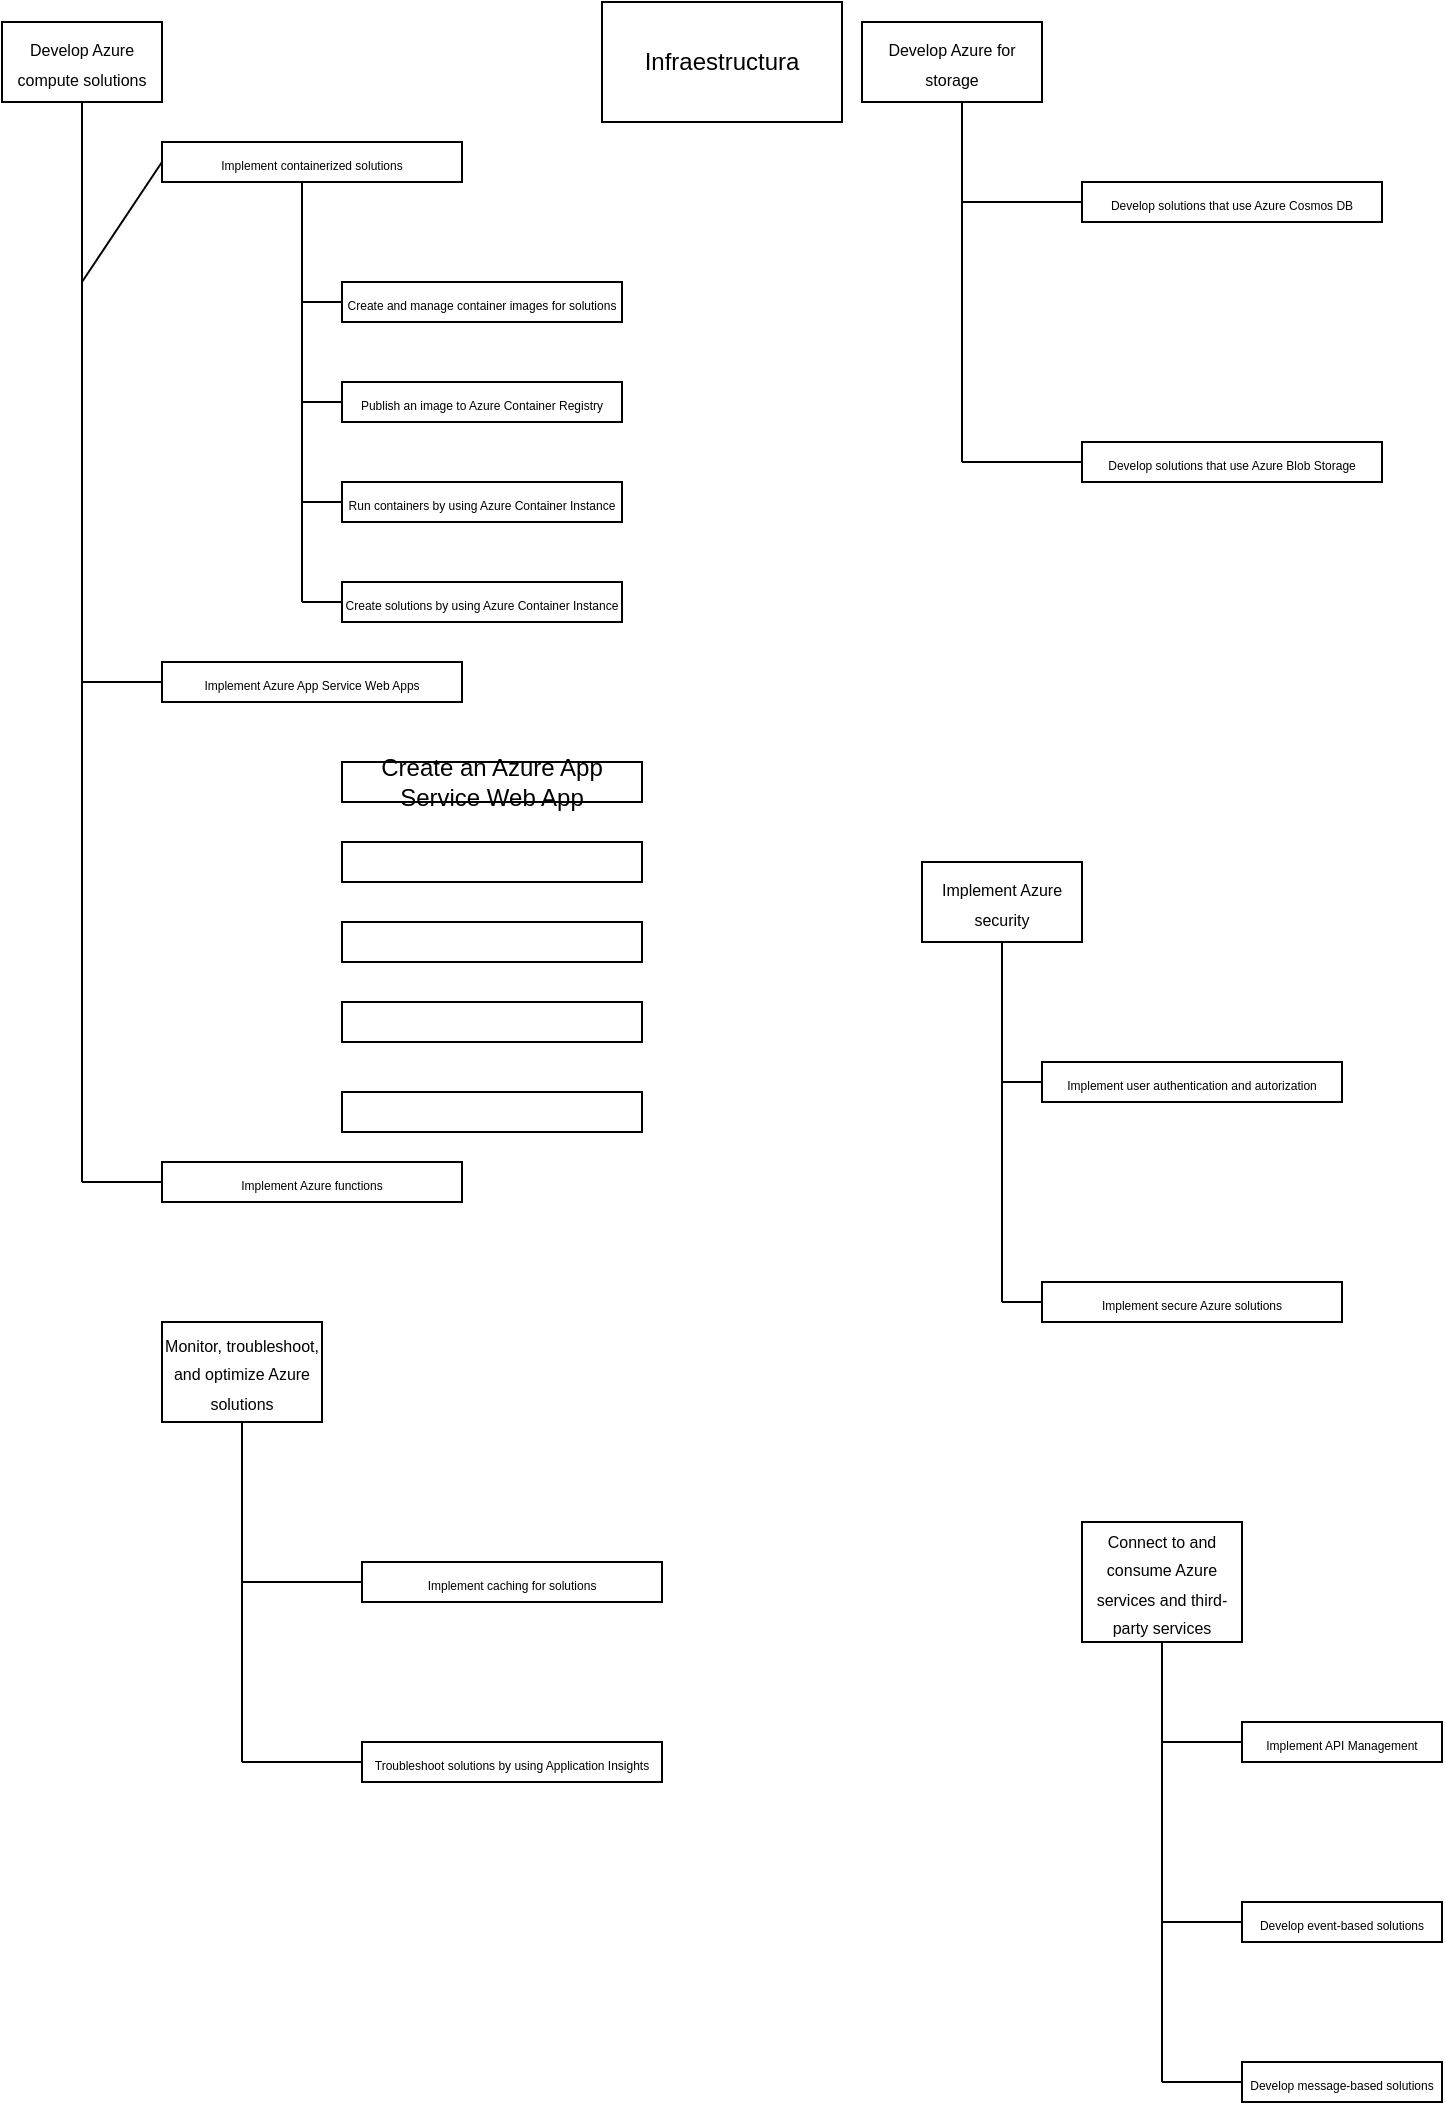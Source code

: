 <mxfile version="21.6.8" type="github">
  <diagram id="a45cf8ec-cd66-6f27-3ac3-be6e809c9e4a" name="Page-1">
    <mxGraphModel dx="819" dy="439" grid="1" gridSize="10" guides="1" tooltips="1" connect="1" arrows="1" fold="1" page="1" pageScale="1" pageWidth="827" pageHeight="1169" background="none" math="0" shadow="0">
      <root>
        <mxCell id="0" />
        <mxCell id="1" parent="0" />
        <mxCell id="F5sXXvqvMpIU_v0tdctw-172" value="Infraestructura" style="rounded=0;whiteSpace=wrap;html=1;" vertex="1" parent="1">
          <mxGeometry x="340" y="30" width="120" height="60" as="geometry" />
        </mxCell>
        <mxCell id="F5sXXvqvMpIU_v0tdctw-174" value="&lt;font style=&quot;font-size: 8px;&quot;&gt;Implement Azure security&lt;/font&gt;" style="rounded=0;whiteSpace=wrap;html=1;" vertex="1" parent="1">
          <mxGeometry x="500" y="460" width="80" height="40" as="geometry" />
        </mxCell>
        <mxCell id="F5sXXvqvMpIU_v0tdctw-175" value="&lt;font style=&quot;font-size: 8px;&quot;&gt;Monitor, troubleshoot, and optimize Azure solutions&lt;/font&gt;" style="rounded=0;whiteSpace=wrap;html=1;" vertex="1" parent="1">
          <mxGeometry x="120" y="690" width="80" height="50" as="geometry" />
        </mxCell>
        <mxCell id="F5sXXvqvMpIU_v0tdctw-176" value="&lt;font style=&quot;font-size: 8px;&quot;&gt;Develop Azure compute solutions&lt;/font&gt;" style="rounded=0;whiteSpace=wrap;html=1;" vertex="1" parent="1">
          <mxGeometry x="40" y="40" width="80" height="40" as="geometry" />
        </mxCell>
        <mxCell id="F5sXXvqvMpIU_v0tdctw-177" value="&lt;font style=&quot;font-size: 8px;&quot;&gt;Connect to and consume Azure services and third-party services&lt;/font&gt;" style="rounded=0;whiteSpace=wrap;html=1;" vertex="1" parent="1">
          <mxGeometry x="580" y="790" width="80" height="60" as="geometry" />
        </mxCell>
        <mxCell id="F5sXXvqvMpIU_v0tdctw-178" value="&lt;font style=&quot;font-size: 8px;&quot;&gt;Develop Azure for storage&lt;/font&gt;" style="rounded=0;whiteSpace=wrap;html=1;" vertex="1" parent="1">
          <mxGeometry x="470" y="40" width="90" height="40" as="geometry" />
        </mxCell>
        <mxCell id="F5sXXvqvMpIU_v0tdctw-179" value="&lt;font style=&quot;font-size: 6px;&quot;&gt;Implement containerized solutions&lt;/font&gt;" style="rounded=0;whiteSpace=wrap;html=1;" vertex="1" parent="1">
          <mxGeometry x="120" y="100" width="150" height="20" as="geometry" />
        </mxCell>
        <mxCell id="F5sXXvqvMpIU_v0tdctw-181" value="&lt;font style=&quot;font-size: 6px;&quot;&gt;Implement Azure App Service Web Apps&lt;/font&gt;" style="rounded=0;whiteSpace=wrap;html=1;" vertex="1" parent="1">
          <mxGeometry x="120" y="360" width="150" height="20" as="geometry" />
        </mxCell>
        <mxCell id="F5sXXvqvMpIU_v0tdctw-182" value="&lt;font style=&quot;font-size: 6px;&quot;&gt;Implement Azure functions&lt;/font&gt;" style="rounded=0;whiteSpace=wrap;html=1;" vertex="1" parent="1">
          <mxGeometry x="120" y="610" width="150" height="20" as="geometry" />
        </mxCell>
        <mxCell id="F5sXXvqvMpIU_v0tdctw-183" value="" style="endArrow=none;html=1;rounded=0;entryX=0.5;entryY=1;entryDx=0;entryDy=0;" edge="1" parent="1" target="F5sXXvqvMpIU_v0tdctw-176">
          <mxGeometry width="50" height="50" relative="1" as="geometry">
            <mxPoint x="80" y="620" as="sourcePoint" />
            <mxPoint x="60" y="130" as="targetPoint" />
          </mxGeometry>
        </mxCell>
        <mxCell id="F5sXXvqvMpIU_v0tdctw-184" value="" style="endArrow=none;html=1;rounded=0;entryX=0;entryY=0.5;entryDx=0;entryDy=0;" edge="1" parent="1" target="F5sXXvqvMpIU_v0tdctw-181">
          <mxGeometry width="50" height="50" relative="1" as="geometry">
            <mxPoint x="80" y="370" as="sourcePoint" />
            <mxPoint x="260" y="180" as="targetPoint" />
          </mxGeometry>
        </mxCell>
        <mxCell id="F5sXXvqvMpIU_v0tdctw-186" value="" style="endArrow=none;html=1;rounded=0;entryX=0;entryY=0.5;entryDx=0;entryDy=0;" edge="1" parent="1" target="F5sXXvqvMpIU_v0tdctw-179">
          <mxGeometry width="50" height="50" relative="1" as="geometry">
            <mxPoint x="80" y="170" as="sourcePoint" />
            <mxPoint x="260" y="180" as="targetPoint" />
          </mxGeometry>
        </mxCell>
        <mxCell id="F5sXXvqvMpIU_v0tdctw-188" value="" style="endArrow=none;html=1;rounded=0;entryX=0;entryY=0.5;entryDx=0;entryDy=0;" edge="1" parent="1" target="F5sXXvqvMpIU_v0tdctw-182">
          <mxGeometry width="50" height="50" relative="1" as="geometry">
            <mxPoint x="80" y="620" as="sourcePoint" />
            <mxPoint x="100" y="249.76" as="targetPoint" />
          </mxGeometry>
        </mxCell>
        <mxCell id="F5sXXvqvMpIU_v0tdctw-190" value="&lt;font style=&quot;font-size: 6px;&quot;&gt;Develop solutions that use Azure Cosmos DB&lt;/font&gt;" style="rounded=0;whiteSpace=wrap;html=1;" vertex="1" parent="1">
          <mxGeometry x="580" y="120" width="150" height="20" as="geometry" />
        </mxCell>
        <mxCell id="F5sXXvqvMpIU_v0tdctw-191" value="&lt;font style=&quot;font-size: 6px;&quot;&gt;Develop solutions that use Azure Blob Storage&lt;/font&gt;" style="rounded=0;whiteSpace=wrap;html=1;" vertex="1" parent="1">
          <mxGeometry x="580" y="250" width="150" height="20" as="geometry" />
        </mxCell>
        <mxCell id="F5sXXvqvMpIU_v0tdctw-195" value="" style="endArrow=none;html=1;rounded=0;exitX=0;exitY=0.5;exitDx=0;exitDy=0;" edge="1" parent="1" source="F5sXXvqvMpIU_v0tdctw-191">
          <mxGeometry width="50" height="50" relative="1" as="geometry">
            <mxPoint x="470" y="270" as="sourcePoint" />
            <mxPoint x="520" y="260" as="targetPoint" />
          </mxGeometry>
        </mxCell>
        <mxCell id="F5sXXvqvMpIU_v0tdctw-197" value="" style="endArrow=none;html=1;rounded=0;entryX=0;entryY=0.5;entryDx=0;entryDy=0;" edge="1" parent="1" target="F5sXXvqvMpIU_v0tdctw-190">
          <mxGeometry width="50" height="50" relative="1" as="geometry">
            <mxPoint x="520" y="130" as="sourcePoint" />
            <mxPoint x="520" y="220" as="targetPoint" />
          </mxGeometry>
        </mxCell>
        <mxCell id="F5sXXvqvMpIU_v0tdctw-198" value="" style="endArrow=none;html=1;rounded=0;entryX=0.5;entryY=1;entryDx=0;entryDy=0;" edge="1" parent="1">
          <mxGeometry width="50" height="50" relative="1" as="geometry">
            <mxPoint x="520" y="260" as="sourcePoint" />
            <mxPoint x="520" y="80" as="targetPoint" />
          </mxGeometry>
        </mxCell>
        <mxCell id="F5sXXvqvMpIU_v0tdctw-200" value="&lt;font style=&quot;font-size: 6px;&quot;&gt;Implement secure Azure solutions&lt;/font&gt;" style="rounded=0;whiteSpace=wrap;html=1;" vertex="1" parent="1">
          <mxGeometry x="560" y="670" width="150" height="20" as="geometry" />
        </mxCell>
        <mxCell id="F5sXXvqvMpIU_v0tdctw-201" value="&lt;font style=&quot;font-size: 6px;&quot;&gt;Implement user authentication and autorization&lt;/font&gt;" style="rounded=0;whiteSpace=wrap;html=1;" vertex="1" parent="1">
          <mxGeometry x="560" y="560" width="150" height="20" as="geometry" />
        </mxCell>
        <mxCell id="F5sXXvqvMpIU_v0tdctw-202" value="" style="endArrow=none;html=1;rounded=0;entryX=0.5;entryY=1;entryDx=0;entryDy=0;" edge="1" parent="1" target="F5sXXvqvMpIU_v0tdctw-174">
          <mxGeometry width="50" height="50" relative="1" as="geometry">
            <mxPoint x="540" y="680" as="sourcePoint" />
            <mxPoint x="430" y="460" as="targetPoint" />
          </mxGeometry>
        </mxCell>
        <mxCell id="F5sXXvqvMpIU_v0tdctw-203" value="" style="endArrow=none;html=1;rounded=0;entryX=0;entryY=0.5;entryDx=0;entryDy=0;" edge="1" parent="1" target="F5sXXvqvMpIU_v0tdctw-201">
          <mxGeometry width="50" height="50" relative="1" as="geometry">
            <mxPoint x="540" y="570" as="sourcePoint" />
            <mxPoint x="430" y="460" as="targetPoint" />
          </mxGeometry>
        </mxCell>
        <mxCell id="F5sXXvqvMpIU_v0tdctw-204" value="" style="endArrow=none;html=1;rounded=0;entryX=0;entryY=0.5;entryDx=0;entryDy=0;" edge="1" parent="1" target="F5sXXvqvMpIU_v0tdctw-200">
          <mxGeometry width="50" height="50" relative="1" as="geometry">
            <mxPoint x="540" y="680" as="sourcePoint" />
            <mxPoint x="430" y="460" as="targetPoint" />
          </mxGeometry>
        </mxCell>
        <mxCell id="F5sXXvqvMpIU_v0tdctw-207" value="&lt;font style=&quot;font-size: 6px;&quot;&gt;Troubleshoot solutions by using Application Insights&lt;/font&gt;" style="rounded=0;whiteSpace=wrap;html=1;" vertex="1" parent="1">
          <mxGeometry x="220" y="900" width="150" height="20" as="geometry" />
        </mxCell>
        <mxCell id="F5sXXvqvMpIU_v0tdctw-208" value="&lt;font style=&quot;font-size: 6px;&quot;&gt;Implement caching for solutions&lt;/font&gt;" style="rounded=0;whiteSpace=wrap;html=1;" vertex="1" parent="1">
          <mxGeometry x="220" y="810" width="150" height="20" as="geometry" />
        </mxCell>
        <mxCell id="F5sXXvqvMpIU_v0tdctw-209" value="" style="endArrow=none;html=1;rounded=0;entryX=0;entryY=0.5;entryDx=0;entryDy=0;" edge="1" parent="1" target="F5sXXvqvMpIU_v0tdctw-208">
          <mxGeometry width="50" height="50" relative="1" as="geometry">
            <mxPoint x="160" y="820" as="sourcePoint" />
            <mxPoint x="180" y="630" as="targetPoint" />
          </mxGeometry>
        </mxCell>
        <mxCell id="F5sXXvqvMpIU_v0tdctw-210" value="" style="endArrow=none;html=1;rounded=0;entryX=0;entryY=0.5;entryDx=0;entryDy=0;" edge="1" parent="1" target="F5sXXvqvMpIU_v0tdctw-207">
          <mxGeometry width="50" height="50" relative="1" as="geometry">
            <mxPoint x="160" y="910" as="sourcePoint" />
            <mxPoint x="180" y="630" as="targetPoint" />
          </mxGeometry>
        </mxCell>
        <mxCell id="F5sXXvqvMpIU_v0tdctw-211" value="" style="endArrow=none;html=1;rounded=0;entryX=0.5;entryY=1;entryDx=0;entryDy=0;" edge="1" parent="1" target="F5sXXvqvMpIU_v0tdctw-175">
          <mxGeometry width="50" height="50" relative="1" as="geometry">
            <mxPoint x="160" y="910" as="sourcePoint" />
            <mxPoint x="180" y="630" as="targetPoint" />
          </mxGeometry>
        </mxCell>
        <mxCell id="F5sXXvqvMpIU_v0tdctw-212" value="&lt;font style=&quot;font-size: 6px;&quot;&gt;Implement API Management&lt;/font&gt;" style="rounded=0;whiteSpace=wrap;html=1;" vertex="1" parent="1">
          <mxGeometry x="660" y="890" width="100" height="20" as="geometry" />
        </mxCell>
        <mxCell id="F5sXXvqvMpIU_v0tdctw-213" value="&lt;font style=&quot;font-size: 6px;&quot;&gt;Develop event-based solutions&lt;/font&gt;" style="rounded=0;whiteSpace=wrap;html=1;" vertex="1" parent="1">
          <mxGeometry x="660" y="980" width="100" height="20" as="geometry" />
        </mxCell>
        <mxCell id="F5sXXvqvMpIU_v0tdctw-214" value="&lt;font style=&quot;font-size: 6px;&quot;&gt;Develop message-based solutions&lt;/font&gt;" style="rounded=0;whiteSpace=wrap;html=1;" vertex="1" parent="1">
          <mxGeometry x="660" y="1060" width="100" height="20" as="geometry" />
        </mxCell>
        <mxCell id="F5sXXvqvMpIU_v0tdctw-215" value="" style="endArrow=none;html=1;rounded=0;entryX=0.5;entryY=1;entryDx=0;entryDy=0;" edge="1" parent="1" target="F5sXXvqvMpIU_v0tdctw-177">
          <mxGeometry width="50" height="50" relative="1" as="geometry">
            <mxPoint x="620" y="1070" as="sourcePoint" />
            <mxPoint x="660" y="660" as="targetPoint" />
          </mxGeometry>
        </mxCell>
        <mxCell id="F5sXXvqvMpIU_v0tdctw-216" value="" style="endArrow=none;html=1;rounded=0;entryX=0;entryY=0.5;entryDx=0;entryDy=0;" edge="1" parent="1" target="F5sXXvqvMpIU_v0tdctw-212">
          <mxGeometry width="50" height="50" relative="1" as="geometry">
            <mxPoint x="620" y="900" as="sourcePoint" />
            <mxPoint x="660" y="660" as="targetPoint" />
          </mxGeometry>
        </mxCell>
        <mxCell id="F5sXXvqvMpIU_v0tdctw-217" value="" style="endArrow=none;html=1;rounded=0;entryX=0;entryY=0.5;entryDx=0;entryDy=0;" edge="1" parent="1" target="F5sXXvqvMpIU_v0tdctw-213">
          <mxGeometry width="50" height="50" relative="1" as="geometry">
            <mxPoint x="620" y="990" as="sourcePoint" />
            <mxPoint x="660" y="660" as="targetPoint" />
          </mxGeometry>
        </mxCell>
        <mxCell id="F5sXXvqvMpIU_v0tdctw-218" value="" style="endArrow=none;html=1;rounded=0;entryX=0;entryY=0.5;entryDx=0;entryDy=0;" edge="1" parent="1" target="F5sXXvqvMpIU_v0tdctw-214">
          <mxGeometry width="50" height="50" relative="1" as="geometry">
            <mxPoint x="620" y="1070" as="sourcePoint" />
            <mxPoint x="660" y="660" as="targetPoint" />
          </mxGeometry>
        </mxCell>
        <mxCell id="F5sXXvqvMpIU_v0tdctw-219" value="&lt;span style=&quot;font-size: 6px;&quot;&gt;Create and manage container images for solutions&lt;/span&gt;" style="rounded=0;whiteSpace=wrap;html=1;" vertex="1" parent="1">
          <mxGeometry x="210" y="170" width="140" height="20" as="geometry" />
        </mxCell>
        <mxCell id="F5sXXvqvMpIU_v0tdctw-223" value="&lt;span style=&quot;font-size: 6px;&quot;&gt;Publish an image to Azure Container Registry&lt;/span&gt;" style="rounded=0;whiteSpace=wrap;html=1;" vertex="1" parent="1">
          <mxGeometry x="210" y="220" width="140" height="20" as="geometry" />
        </mxCell>
        <mxCell id="F5sXXvqvMpIU_v0tdctw-224" value="&lt;span style=&quot;font-size: 6px;&quot;&gt;Run containers by using Azure Container Instance&lt;/span&gt;" style="rounded=0;whiteSpace=wrap;html=1;" vertex="1" parent="1">
          <mxGeometry x="210" y="270" width="140" height="20" as="geometry" />
        </mxCell>
        <mxCell id="F5sXXvqvMpIU_v0tdctw-225" value="&lt;span style=&quot;font-size: 6px;&quot;&gt;Create solutions by using Azure Container Instance&lt;/span&gt;" style="rounded=0;whiteSpace=wrap;html=1;" vertex="1" parent="1">
          <mxGeometry x="210" y="320" width="140" height="20" as="geometry" />
        </mxCell>
        <mxCell id="F5sXXvqvMpIU_v0tdctw-226" value="" style="endArrow=none;html=1;rounded=0;" edge="1" parent="1">
          <mxGeometry width="50" height="50" relative="1" as="geometry">
            <mxPoint x="190" y="330" as="sourcePoint" />
            <mxPoint x="190" y="120" as="targetPoint" />
          </mxGeometry>
        </mxCell>
        <mxCell id="F5sXXvqvMpIU_v0tdctw-227" value="" style="endArrow=none;html=1;rounded=0;entryX=0;entryY=0.5;entryDx=0;entryDy=0;" edge="1" parent="1" target="F5sXXvqvMpIU_v0tdctw-219">
          <mxGeometry width="50" height="50" relative="1" as="geometry">
            <mxPoint x="190" y="180" as="sourcePoint" />
            <mxPoint x="260" y="210" as="targetPoint" />
          </mxGeometry>
        </mxCell>
        <mxCell id="F5sXXvqvMpIU_v0tdctw-228" value="" style="endArrow=none;html=1;rounded=0;entryX=0;entryY=0.5;entryDx=0;entryDy=0;" edge="1" parent="1" target="F5sXXvqvMpIU_v0tdctw-223">
          <mxGeometry width="50" height="50" relative="1" as="geometry">
            <mxPoint x="190" y="230" as="sourcePoint" />
            <mxPoint x="260" y="210" as="targetPoint" />
          </mxGeometry>
        </mxCell>
        <mxCell id="F5sXXvqvMpIU_v0tdctw-229" value="" style="endArrow=none;html=1;rounded=0;entryX=0;entryY=0.5;entryDx=0;entryDy=0;" edge="1" parent="1" target="F5sXXvqvMpIU_v0tdctw-224">
          <mxGeometry width="50" height="50" relative="1" as="geometry">
            <mxPoint x="190" y="280" as="sourcePoint" />
            <mxPoint x="260" y="210" as="targetPoint" />
          </mxGeometry>
        </mxCell>
        <mxCell id="F5sXXvqvMpIU_v0tdctw-230" value="" style="endArrow=none;html=1;rounded=0;entryX=0;entryY=0.5;entryDx=0;entryDy=0;" edge="1" parent="1" target="F5sXXvqvMpIU_v0tdctw-225">
          <mxGeometry width="50" height="50" relative="1" as="geometry">
            <mxPoint x="190" y="330" as="sourcePoint" />
            <mxPoint x="260" y="210" as="targetPoint" />
          </mxGeometry>
        </mxCell>
        <mxCell id="F5sXXvqvMpIU_v0tdctw-231" value="Create an Azure App Service Web App" style="rounded=0;whiteSpace=wrap;html=1;" vertex="1" parent="1">
          <mxGeometry x="210" y="410" width="150" height="20" as="geometry" />
        </mxCell>
        <mxCell id="F5sXXvqvMpIU_v0tdctw-232" value="" style="rounded=0;whiteSpace=wrap;html=1;" vertex="1" parent="1">
          <mxGeometry x="210" y="450" width="150" height="20" as="geometry" />
        </mxCell>
        <mxCell id="F5sXXvqvMpIU_v0tdctw-233" value="" style="rounded=0;whiteSpace=wrap;html=1;" vertex="1" parent="1">
          <mxGeometry x="210" y="490" width="150" height="20" as="geometry" />
        </mxCell>
        <mxCell id="F5sXXvqvMpIU_v0tdctw-234" value="" style="rounded=0;whiteSpace=wrap;html=1;" vertex="1" parent="1">
          <mxGeometry x="210" y="530" width="150" height="20" as="geometry" />
        </mxCell>
        <mxCell id="F5sXXvqvMpIU_v0tdctw-235" value="" style="rounded=0;whiteSpace=wrap;html=1;" vertex="1" parent="1">
          <mxGeometry x="210" y="575" width="150" height="20" as="geometry" />
        </mxCell>
      </root>
    </mxGraphModel>
  </diagram>
</mxfile>
